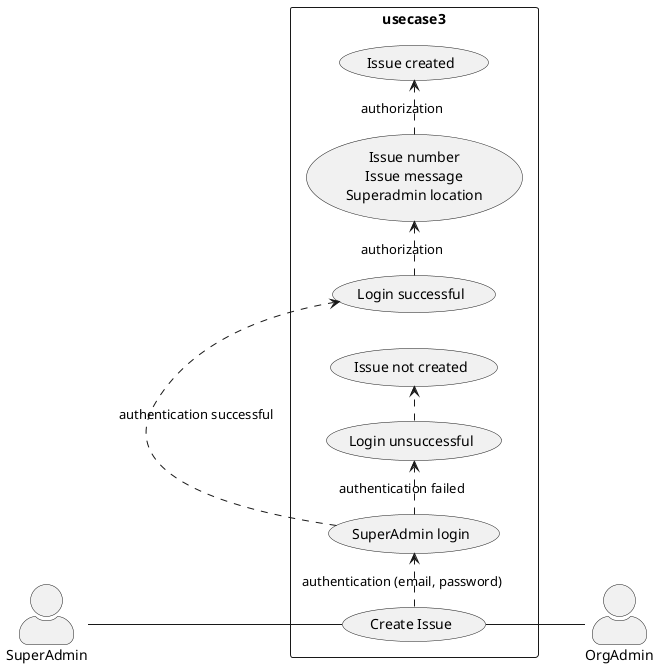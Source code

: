 @startuml SuperAdmin Create Issue

skinparam actorStyle awesome
left to right direction
skinparam packageStyle rectangle

actor SuperAdmin
actor OrgAdmin

rectangle usecase3 {
  SuperAdmin-- (Create Issue)
  (Create Issue) .> (SuperAdmin login) : authentication (email, password)
  (SuperAdmin login) .> (Login successful) : authentication successful
  (Login successful) .> (Issue number\nIssue message\nSuperadmin location) : authorization
  (Issue number\nIssue message\nSuperadmin location) .> (Issue created) : authorization 
  (SuperAdmin login) .> (Login unsuccessful) : authentication failed
  (Login unsuccessful) .> (Issue not created)  
  (Create Issue)-- OrgAdmin
}

@enduml
